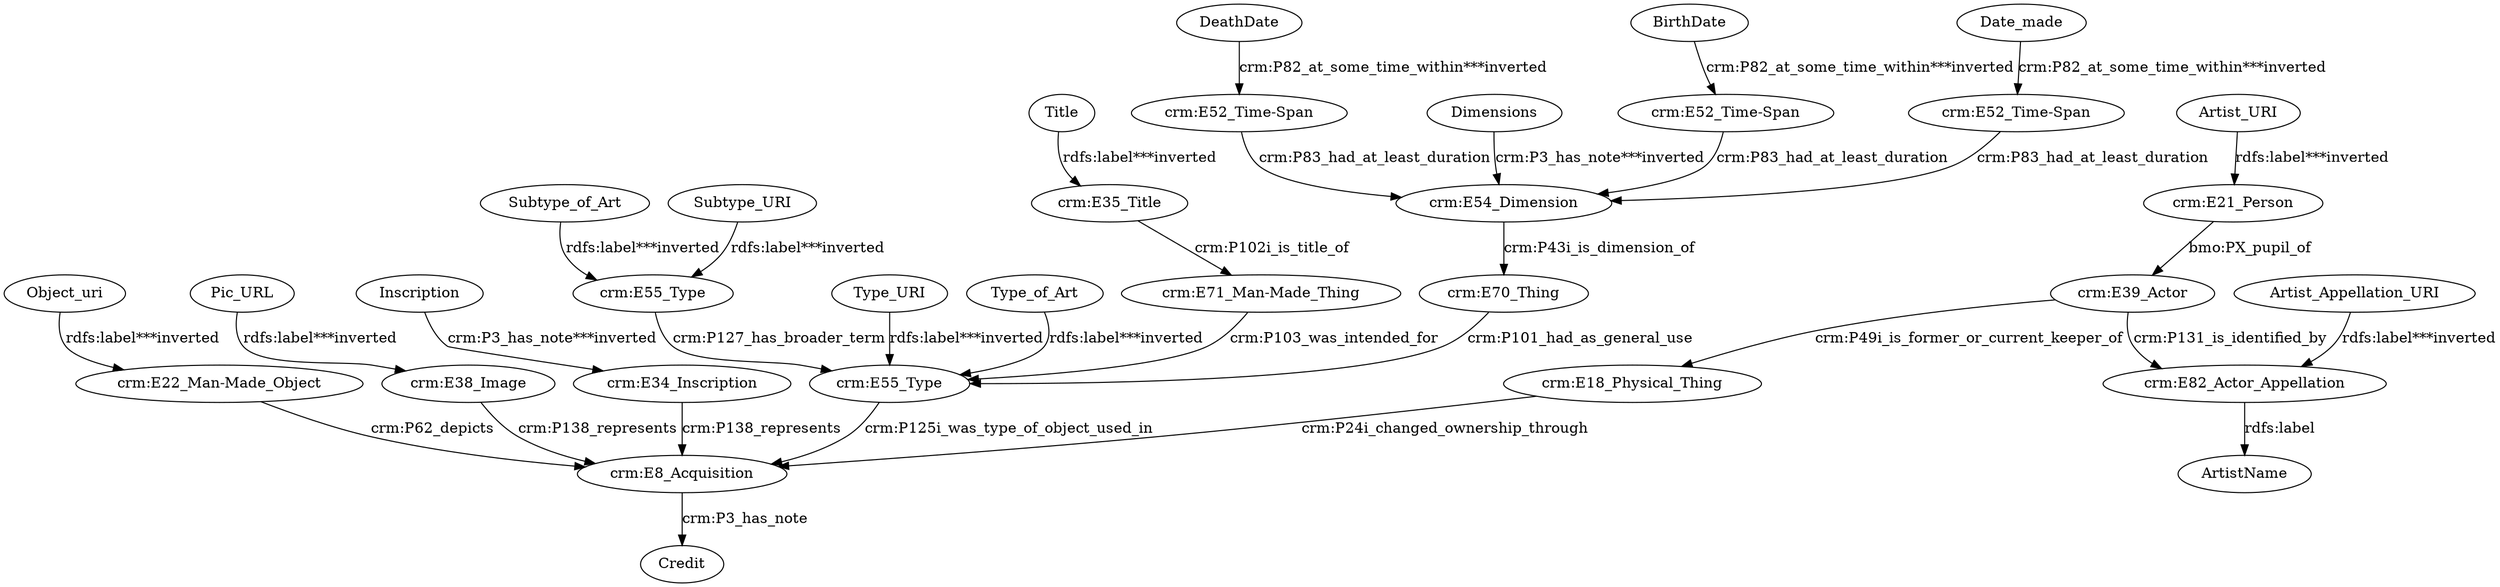 digraph {
  Artist_Appellation_URI [type=attribute_name,label=Artist_Appellation_URI]
  "crm:E82_Actor_Appellation1" [type=class_uri,label="crm:E82_Actor_Appellation"]
  Artist_URI [type=attribute_name,label=Artist_URI]
  "crm:E21_Person1" [type=class_uri,label="crm:E21_Person"]
  BirthDate [type=attribute_name,label=BirthDate]
  "crm:E52_Time-Span1" [type=class_uri,label="crm:E52_Time-Span"]
  Date_made [type=attribute_name,label=Date_made]
  "crm:E52_Time-Span3" [type=class_uri,label="crm:E52_Time-Span"]
  DeathDate [type=attribute_name,label=DeathDate]
  "crm:E52_Time-Span2" [type=class_uri,label="crm:E52_Time-Span"]
  Dimensions [type=attribute_name,label=Dimensions]
  "crm:E54_Dimension1" [type=class_uri,label="crm:E54_Dimension"]
  Inscription [type=attribute_name,label=Inscription]
  "crm:E34_Inscription1" [type=class_uri,label="crm:E34_Inscription"]
  Object_uri [type=attribute_name,label=Object_uri]
  "crm:E22_Man-Made_Object1" [type=class_uri,label="crm:E22_Man-Made_Object"]
  Pic_URL [type=attribute_name,label=Pic_URL]
  "crm:E38_Image1" [type=class_uri,label="crm:E38_Image"]
  Subtype_URI [type=attribute_name,label=Subtype_URI]
  "crm:E55_Type1" [type=class_uri,label="crm:E55_Type"]
  Subtype_of_Art [type=attribute_name,label=Subtype_of_Art]
  Title [type=attribute_name,label=Title]
  "crm:E35_Title1" [type=class_uri,label="crm:E35_Title"]
  Type_URI [type=attribute_name,label=Type_URI]
  "crm:E55_Type2" [type=class_uri,label="crm:E55_Type"]
  Type_of_Art [type=attribute_name,label=Type_of_Art]
  "crm:E18_Physical_Thing" [type=class_uri,label="crm:E18_Physical_Thing"]
  "crm:E8_Acquisition1" [type=class_uri,label="crm:E8_Acquisition"]
  "crm:E39_Actor" [type=class_uri,label="crm:E39_Actor"]
  "crm:E71_Man-Made_Thing" [type=class_uri,label="crm:E71_Man-Made_Thing"]
  "crm:E70_Thing" [type=class_uri,label="crm:E70_Thing"]
  ArtistName [type=attribute_name,label=ArtistName]
  Credit [type=attribute_name,label=Credit]
  Artist_Appellation_URI -> "crm:E82_Actor_Appellation1" [type=st_property_uri,label="rdfs:label***inverted",weight=1]
  Artist_URI -> "crm:E21_Person1" [type=st_property_uri,label="rdfs:label***inverted",weight=1]
  BirthDate -> "crm:E52_Time-Span1" [type=st_property_uri,label="crm:P82_at_some_time_within***inverted",weight=1]
  Date_made -> "crm:E52_Time-Span3" [type=st_property_uri,label="crm:P82_at_some_time_within***inverted",weight=1]
  DeathDate -> "crm:E52_Time-Span2" [type=st_property_uri,label="crm:P82_at_some_time_within***inverted",weight=1]
  Dimensions -> "crm:E54_Dimension1" [type=st_property_uri,label="crm:P3_has_note***inverted",weight=1]
  Inscription -> "crm:E34_Inscription1" [type=st_property_uri,label="crm:P3_has_note***inverted",weight=1]
  Object_uri -> "crm:E22_Man-Made_Object1" [type=st_property_uri,label="rdfs:label***inverted",weight=1]
  Pic_URL -> "crm:E38_Image1" [type=st_property_uri,label="rdfs:label***inverted",weight=1]
  Subtype_URI -> "crm:E55_Type1" [type=st_property_uri,label="rdfs:label***inverted",weight=1]
  Subtype_of_Art -> "crm:E55_Type1" [type=st_property_uri,label="rdfs:label***inverted",weight=1]
  Title -> "crm:E35_Title1" [type=st_property_uri,label="rdfs:label***inverted",weight=1]
  Type_URI -> "crm:E55_Type2" [type=st_property_uri,label="rdfs:label***inverted",weight=1]
  Type_of_Art -> "crm:E55_Type2" [type=st_property_uri,label="rdfs:label***inverted",weight=1]
  "crm:E18_Physical_Thing" -> "crm:E8_Acquisition1" [label="crm:P24i_changed_ownership_through",type=direct_property_uri,weight=1]
  "crm:E21_Person1" -> "crm:E39_Actor" [label="bmo:PX_pupil_of",type=direct_property_uri,weight=1]
  "crm:E22_Man-Made_Object1" -> "crm:E8_Acquisition1" [label="crm:P62_depicts",type=inherited,weight=4]
  "crm:E34_Inscription1" -> "crm:E8_Acquisition1" [label="crm:P138_represents",type=inherited,weight=4]
  "crm:E35_Title1" -> "crm:E71_Man-Made_Thing" [label="crm:P102i_is_title_of",type=direct_property_uri,weight=1]
  "crm:E38_Image1" -> "crm:E8_Acquisition1" [label="crm:P138_represents",type=inherited,weight=4]
  "crm:E39_Actor" -> "crm:E18_Physical_Thing" [label="crm:P49i_is_former_or_current_keeper_of",type=direct_property_uri,weight=1]
  "crm:E39_Actor" -> "crm:E82_Actor_Appellation1" [label="crm:P131_is_identified_by",type=direct_property_uri,weight=1]
  "crm:E52_Time-Span1" -> "crm:E54_Dimension1" [label="crm:P83_had_at_least_duration",type=direct_property_uri,weight=1]
  "crm:E52_Time-Span2" -> "crm:E54_Dimension1" [label="crm:P83_had_at_least_duration",type=direct_property_uri,weight=1]
  "crm:E52_Time-Span3" -> "crm:E54_Dimension1" [label="crm:P83_had_at_least_duration",type=direct_property_uri,weight=1]
  "crm:E54_Dimension1" -> "crm:E70_Thing" [label="crm:P43i_is_dimension_of",type=direct_property_uri,weight=1]
  "crm:E55_Type1" -> "crm:E55_Type2" [label="crm:P127_has_broader_term",type=direct_property_uri,weight=1]
  "crm:E55_Type2" -> "crm:E8_Acquisition1" [label="crm:P125i_was_type_of_object_used_in",type=inherited,weight=4]
  "crm:E70_Thing" -> "crm:E55_Type2" [label="crm:P101_had_as_general_use",type=direct_property_uri,weight=1]
  "crm:E71_Man-Made_Thing" -> "crm:E55_Type2" [label="crm:P103_was_intended_for",type=direct_property_uri,weight=1]
  "crm:E82_Actor_Appellation1" -> ArtistName [label="rdfs:label",type=st_property_uri]
  "crm:E8_Acquisition1" -> Credit [label="crm:P3_has_note",type=st_property_uri]
}
